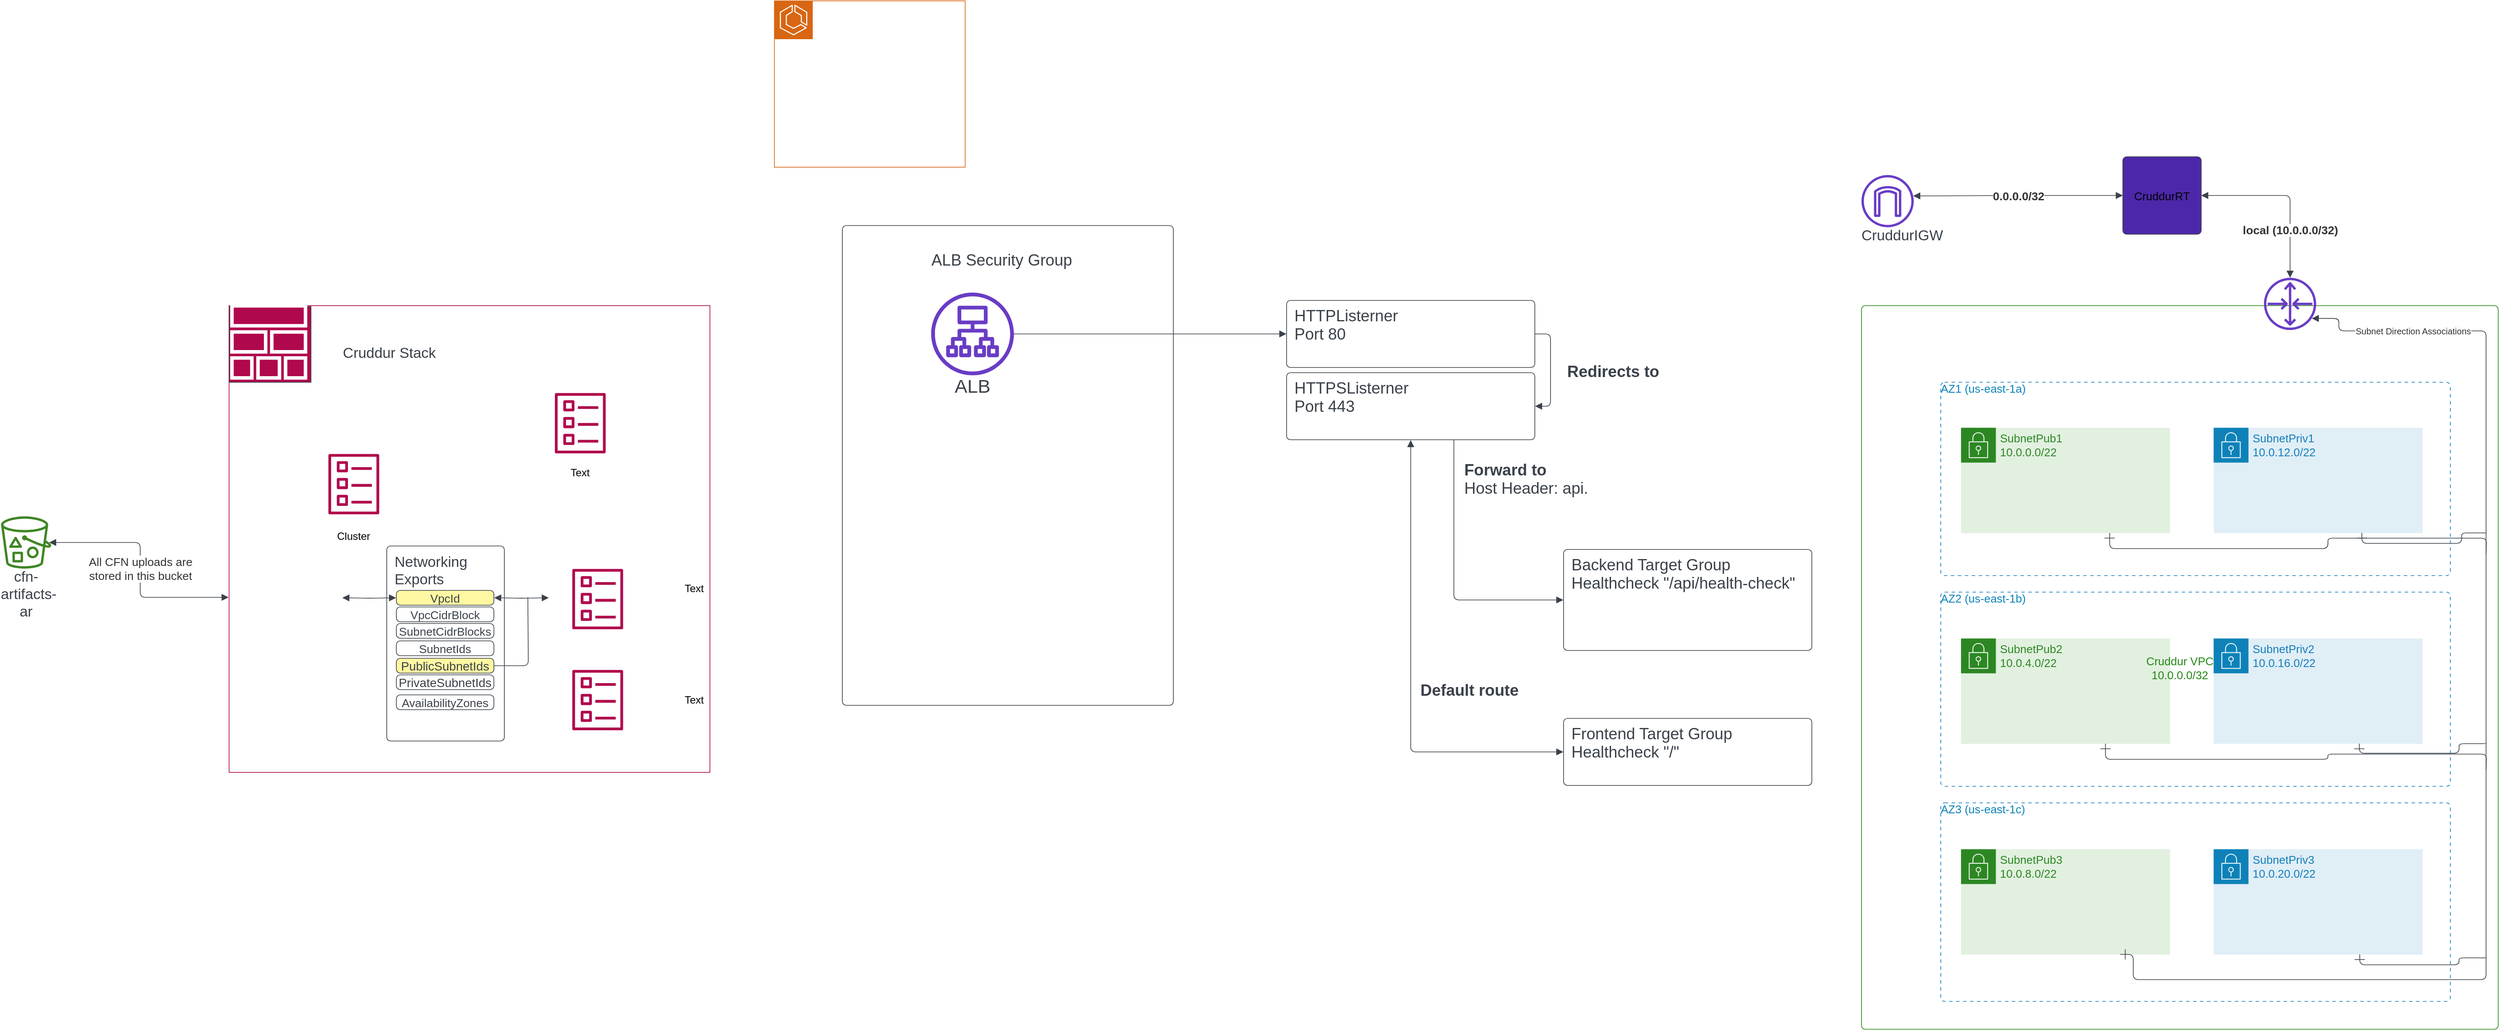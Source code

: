 <mxfile version="20.8.20" type="github">
  <diagram name="Page-1" id="DmIdj5LOLqRMzLJ2gPiF">
    <mxGraphModel dx="4213" dy="3101" grid="1" gridSize="10" guides="1" tooltips="1" connect="1" arrows="1" fold="1" page="1" pageScale="1" pageWidth="1169" pageHeight="1654" math="0" shadow="0">
      <root>
        <mxCell id="0" />
        <mxCell id="1" parent="0" />
        <mxCell id="Y5ffWVeLKaedBnNB1SG8-2" value="" style="html=1;overflow=block;blockSpacing=1;whiteSpace=wrap;fontSize=13;spacing=3.8;strokeColor=#3a414a;strokeOpacity=100;rounded=1;absoluteArcSize=1;arcSize=9;strokeWidth=0.8;lucidId=Gu1TGajPd.M8;" vertex="1" parent="1">
          <mxGeometry y="78" width="380" height="551" as="geometry" />
        </mxCell>
        <mxCell id="Y5ffWVeLKaedBnNB1SG8-3" value="" style="html=1;overflow=block;blockSpacing=1;whiteSpace=wrap;fontSize=13;spacing=9;strokeColor=#d86613;strokeOpacity=100;strokeWidth=0.8;lucidId=Tg1TGxLeuST_;" vertex="1" parent="1">
          <mxGeometry x="-78" y="-180" width="219" height="191" as="geometry" />
        </mxCell>
        <mxCell id="Y5ffWVeLKaedBnNB1SG8-4" value="" style="html=1;overflow=block;blockSpacing=1;whiteSpace=wrap;fontSize=13;spacing=3.8;strokeColor=#b0084d;strokeOpacity=100;strokeWidth=0.8;lucidId=mw0TCf-SKjKt;" vertex="1" parent="1">
          <mxGeometry x="-704" y="170" width="552" height="536" as="geometry" />
        </mxCell>
        <mxCell id="Y5ffWVeLKaedBnNB1SG8-5" value="       AZ1 (us-east-1a)" style="html=1;overflow=block;blockSpacing=1;whiteSpace=wrap;verticalAlign=top;dashed=1;dashPattern=5 5;fontColor=#0E82B8;container=1;pointerEvents=0;collapsible=0;recursiveResize=0;fontSize=13;align=left;spacing=0;strokeColor=#147eba;strokeOpacity=100;fillOpacity=0;rounded=1;absoluteArcSize=1;arcSize=9;fillColor=#ffffff;strokeWidth=0.8;lucidId=Z4ZT~RqnWNvc;" vertex="1" parent="1">
          <mxGeometry x="1261" y="258" width="585" height="222" as="geometry" />
        </mxCell>
        <mxCell id="Y5ffWVeLKaedBnNB1SG8-6" value="SubnetPub1&#xa;10.0.0.0/22" style="html=1;overflow=block;blockSpacing=1;whiteSpace=wrap;shape=mxgraph.aws4.group;grIcon=mxgraph.aws4.group_security_group;grStroke=0;verticalAlign=top;align=left;grIconSize=40;spacingLeft=45;spacingTop=5;strokeColor=#2C8723;fontColor=#2C8723;container=1;pointerEvents=0;collapsible=0;recursiveResize=0;fontSize=13;spacing=0;strokeOpacity=100;fillOpacity=13;rounded=1;absoluteArcSize=1;arcSize=9;fillColor=#248814;strokeWidth=0;lucidId=A6ZT0tNM1aIh;" vertex="1" parent="1">
          <mxGeometry x="1284" y="310" width="240" height="121" as="geometry" />
        </mxCell>
        <mxCell id="Y5ffWVeLKaedBnNB1SG8-7" value="SubnetPriv1&#xa;10.0.12.0/22" style="html=1;overflow=block;blockSpacing=1;whiteSpace=wrap;shape=mxgraph.aws4.group;grIcon=mxgraph.aws4.group_security_group;grStroke=0;verticalAlign=top;align=left;grIconSize=40;spacingLeft=45;spacingTop=5;strokeColor=#0E82B8;container=1;pointerEvents=0;collapsible=0;recursiveResize=0;fontSize=13;fontColor=#147eba;spacing=0;strokeOpacity=100;fillOpacity=13;rounded=1;absoluteArcSize=1;arcSize=9;fillColor=#147eba;strokeWidth=0;lucidId=D6ZTme_0ZaUr;" vertex="1" parent="1">
          <mxGeometry x="1574" y="310" width="240" height="121" as="geometry" />
        </mxCell>
        <mxCell id="Y5ffWVeLKaedBnNB1SG8-8" value="Cruddur VPC&#xa;10.0.0.0/32 " style="html=1;overflow=block;blockSpacing=1;whiteSpace=wrap;fontSize=13;fontColor=#248814;spacing=0;strokeColor=#248814;strokeOpacity=100;fillOpacity=0;rounded=1;absoluteArcSize=1;arcSize=9;fillColor=#ffffff;strokeWidth=0.8;container=1;pointerEvents=0;collapsible=0;recursiveResize=0;lucidId=Z_ZT-OhwxgQS;" vertex="1" parent="1">
          <mxGeometry x="1170" y="170" width="731" height="831" as="geometry" />
        </mxCell>
        <mxCell id="Y5ffWVeLKaedBnNB1SG8-9" value="       AZ2 (us-east-1b)" style="html=1;overflow=block;blockSpacing=1;whiteSpace=wrap;verticalAlign=top;dashed=1;dashPattern=5 5;fontColor=#0E82B8;container=1;pointerEvents=0;collapsible=0;recursiveResize=0;fontSize=13;align=left;spacing=0;strokeColor=#147eba;strokeOpacity=100;fillOpacity=0;rounded=1;absoluteArcSize=1;arcSize=9;fillColor=#ffffff;strokeWidth=0.8;lucidId=if0TXPkdlUMy;" vertex="1" parent="1">
          <mxGeometry x="1261" y="499" width="585" height="223" as="geometry" />
        </mxCell>
        <mxCell id="Y5ffWVeLKaedBnNB1SG8-10" value="SubnetPub2&#xa;10.0.4.0/22" style="html=1;overflow=block;blockSpacing=1;whiteSpace=wrap;shape=mxgraph.aws4.group;grIcon=mxgraph.aws4.group_security_group;grStroke=0;verticalAlign=top;align=left;grIconSize=40;spacingLeft=45;spacingTop=5;strokeColor=#2C8723;fontColor=#2C8723;container=1;pointerEvents=0;collapsible=0;recursiveResize=0;fontSize=13;spacing=0;strokeOpacity=100;fillOpacity=13;rounded=1;absoluteArcSize=1;arcSize=9;fillColor=#248814;strokeWidth=0;lucidId=if0TEgoTsi_F;" vertex="1" parent="1">
          <mxGeometry x="1284" y="552" width="240" height="121" as="geometry" />
        </mxCell>
        <mxCell id="Y5ffWVeLKaedBnNB1SG8-11" value="SubnetPriv2&#xa;10.0.16.0/22" style="html=1;overflow=block;blockSpacing=1;whiteSpace=wrap;shape=mxgraph.aws4.group;grIcon=mxgraph.aws4.group_security_group;grStroke=0;verticalAlign=top;align=left;grIconSize=40;spacingLeft=45;spacingTop=5;strokeColor=#0E82B8;container=1;pointerEvents=0;collapsible=0;recursiveResize=0;fontSize=13;fontColor=#147eba;spacing=0;strokeOpacity=100;fillOpacity=13;rounded=1;absoluteArcSize=1;arcSize=9;fillColor=#147eba;strokeWidth=0;lucidId=if0TMw7SNUd1;" vertex="1" parent="1">
          <mxGeometry x="1574" y="552" width="240" height="121" as="geometry" />
        </mxCell>
        <mxCell id="Y5ffWVeLKaedBnNB1SG8-12" value="       AZ3 (us-east-1c)" style="html=1;overflow=block;blockSpacing=1;whiteSpace=wrap;verticalAlign=top;dashed=1;dashPattern=5 5;fontColor=#0E82B8;container=1;pointerEvents=0;collapsible=0;recursiveResize=0;fontSize=13;align=left;spacing=0;strokeColor=#147eba;strokeOpacity=100;fillOpacity=0;rounded=1;absoluteArcSize=1;arcSize=9;fillColor=#ffffff;strokeWidth=0.8;lucidId=pf0TN7_UmOL7;" vertex="1" parent="1">
          <mxGeometry x="1261" y="741" width="585" height="228" as="geometry" />
        </mxCell>
        <mxCell id="Y5ffWVeLKaedBnNB1SG8-13" value="SubnetPub3&#xa;10.0.8.0/22" style="html=1;overflow=block;blockSpacing=1;whiteSpace=wrap;shape=mxgraph.aws4.group;grIcon=mxgraph.aws4.group_security_group;grStroke=0;verticalAlign=top;align=left;grIconSize=40;spacingLeft=45;spacingTop=5;strokeColor=#2C8723;fontColor=#2C8723;container=1;pointerEvents=0;collapsible=0;recursiveResize=0;fontSize=13;spacing=0;strokeOpacity=100;fillOpacity=13;rounded=1;absoluteArcSize=1;arcSize=9;fillColor=#248814;strokeWidth=0;lucidId=pf0Tl75vCmeT;" vertex="1" parent="1">
          <mxGeometry x="1284" y="794" width="240" height="121" as="geometry" />
        </mxCell>
        <mxCell id="Y5ffWVeLKaedBnNB1SG8-14" value="SubnetPriv3&#xa;10.0.20.0/22" style="html=1;overflow=block;blockSpacing=1;whiteSpace=wrap;shape=mxgraph.aws4.group;grIcon=mxgraph.aws4.group_security_group;grStroke=0;verticalAlign=top;align=left;grIconSize=40;spacingLeft=45;spacingTop=5;strokeColor=#0E82B8;container=1;pointerEvents=0;collapsible=0;recursiveResize=0;fontSize=13;fontColor=#147eba;spacing=0;strokeOpacity=100;fillOpacity=13;rounded=1;absoluteArcSize=1;arcSize=9;fillColor=#147eba;strokeWidth=0;lucidId=pf0TrG4AAMhS;" vertex="1" parent="1">
          <mxGeometry x="1574" y="794" width="240" height="121" as="geometry" />
        </mxCell>
        <mxCell id="Y5ffWVeLKaedBnNB1SG8-15" value="CruddurRT" style="html=1;overflow=block;blockSpacing=1;whiteSpace=wrap;fontSize=13;spacing=0;strokeColor=#3a414a;strokeOpacity=100;rounded=1;absoluteArcSize=1;arcSize=9;fillColor=#4D27AA;strokeWidth=0.8;lucidId=39ZTzKno2BkV;" vertex="1" parent="1">
          <mxGeometry x="1470" y="-1" width="90" height="89" as="geometry" />
        </mxCell>
        <mxCell id="Y5ffWVeLKaedBnNB1SG8-16" value="" style="html=1;overflow=block;blockSpacing=1;whiteSpace=wrap;shape=mxgraph.aws4.router;labelPosition=center;verticalLabelPosition=bottom;align=center;verticalAlign=top;pointerEvents=1;fontSize=13;spacing=0;strokeColor=#3a414a;strokeOpacity=100;rounded=1;absoluteArcSize=1;arcSize=9;fillColor=#693cc5;strokeWidth=0.8;lucidId=3-ZTYZ8C4m2f;" vertex="1" parent="1">
          <mxGeometry x="1632" y="138" width="60" height="60" as="geometry" />
        </mxCell>
        <mxCell id="Y5ffWVeLKaedBnNB1SG8-17" value="" style="html=1;jettySize=18;whiteSpace=wrap;fontSize=13;strokeColor=#3a414a;strokeOpacity=100;strokeWidth=0.8;rounded=1;arcSize=12;edgeStyle=orthogonalEdgeStyle;startArrow=block;startFill=1;endArrow=block;endFill=1;exitX=1;exitY=0.5;exitPerimeter=0;entryX=0.5;entryY=0;entryPerimeter=0;lucidId=h~ZTw6QrdE8z;" edge="1" parent="1" source="Y5ffWVeLKaedBnNB1SG8-15" target="Y5ffWVeLKaedBnNB1SG8-16">
          <mxGeometry width="100" height="100" relative="1" as="geometry">
            <Array as="points" />
          </mxGeometry>
        </mxCell>
        <mxCell id="Y5ffWVeLKaedBnNB1SG8-18" value="local (10.0.0.0/32)" style="text;html=1;resizable=0;labelBackgroundColor=default;align=center;verticalAlign=middle;fontStyle=1;fontColor=#333333;fontSize=13.3;" vertex="1" parent="Y5ffWVeLKaedBnNB1SG8-17">
          <mxGeometry x="0.433" relative="1" as="geometry" />
        </mxCell>
        <mxCell id="Y5ffWVeLKaedBnNB1SG8-19" value="CruddurIGW" style="html=1;overflow=block;blockSpacing=1;whiteSpace=wrap;shape=mxgraph.aws4.internet_gateway;labelPosition=center;verticalLabelPosition=bottom;align=center;verticalAlign=top;pointerEvents=1;fontSize=16.7;fontColor=#3a414a;spacing=0;strokeColor=#3a414a;strokeOpacity=100;rounded=1;absoluteArcSize=1;arcSize=9;fillColor=#693cc5;strokeWidth=0.8;lucidId=O~ZTAr_EYrPd;" vertex="1" parent="1">
          <mxGeometry x="1170" y="20" width="60" height="60" as="geometry" />
        </mxCell>
        <mxCell id="Y5ffWVeLKaedBnNB1SG8-20" value="" style="html=1;jettySize=18;whiteSpace=wrap;fontSize=13;strokeColor=#3a414a;strokeOpacity=100;strokeWidth=0.8;rounded=1;arcSize=12;edgeStyle=orthogonalEdgeStyle;startArrow=block;startFill=1;endArrow=block;endFill=1;exitX=0;exitY=0.5;exitPerimeter=0;entryX=0.99;entryY=0.4;entryPerimeter=0;lucidId=X~ZTACHfxG1c;" edge="1" parent="1" source="Y5ffWVeLKaedBnNB1SG8-15" target="Y5ffWVeLKaedBnNB1SG8-19">
          <mxGeometry width="100" height="100" relative="1" as="geometry">
            <Array as="points" />
          </mxGeometry>
        </mxCell>
        <mxCell id="Y5ffWVeLKaedBnNB1SG8-21" value="0.0.0.0/32" style="text;html=1;resizable=0;labelBackgroundColor=default;align=center;verticalAlign=middle;fontStyle=1;fontColor=#333333;fontSize=13.3;" vertex="1" parent="Y5ffWVeLKaedBnNB1SG8-20">
          <mxGeometry relative="1" as="geometry" />
        </mxCell>
        <mxCell id="Y5ffWVeLKaedBnNB1SG8-22" value="" style="html=1;jettySize=18;whiteSpace=wrap;fontSize=13;strokeColor=#3a414a;strokeOpacity=100;strokeWidth=0.8;rounded=1;arcSize=12;edgeStyle=orthogonalEdgeStyle;startArrow=ERone;startSize=10;endArrow=block;endFill=1;exitX=0.762;exitY=1;exitPerimeter=0;entryX=0.915;entryY=0.778;entryPerimeter=0;lucidId=0j0T1WFHOqhb;" edge="1" parent="1" source="Y5ffWVeLKaedBnNB1SG8-13" target="Y5ffWVeLKaedBnNB1SG8-16">
          <mxGeometry width="100" height="100" relative="1" as="geometry">
            <Array as="points">
              <mxPoint x="1482" y="944" />
              <mxPoint x="1887" y="944" />
              <mxPoint x="1887" y="199" />
              <mxPoint x="1718" y="199" />
              <mxPoint x="1718" y="185" />
            </Array>
          </mxGeometry>
        </mxCell>
        <mxCell id="Y5ffWVeLKaedBnNB1SG8-23" value="Subnet Direction Associations" style="text;html=1;resizable=0;labelBackgroundColor=default;align=center;verticalAlign=middle;fontColor=#333333;fontSize=10;" vertex="1" parent="Y5ffWVeLKaedBnNB1SG8-22">
          <mxGeometry x="0.815" relative="1" as="geometry" />
        </mxCell>
        <mxCell id="Y5ffWVeLKaedBnNB1SG8-24" value="" style="html=1;jettySize=18;whiteSpace=wrap;fontSize=13;strokeColor=#3a414a;strokeOpacity=100;strokeWidth=0.8;rounded=1;arcSize=12;edgeStyle=orthogonalEdgeStyle;startArrow=ERone;startSize=10;endArrow=none;exitX=0.7;exitY=1;exitPerimeter=0;lucidId=uk0TY1qM_Ws-;" edge="1" parent="1" source="Y5ffWVeLKaedBnNB1SG8-14">
          <mxGeometry width="100" height="100" relative="1" as="geometry">
            <Array as="points">
              <mxPoint x="1742" y="927" />
              <mxPoint x="1856" y="927" />
              <mxPoint x="1856" y="919" />
            </Array>
            <mxPoint x="1887" y="919" as="targetPoint" />
          </mxGeometry>
        </mxCell>
        <mxCell id="Y5ffWVeLKaedBnNB1SG8-25" value="" style="html=1;jettySize=18;whiteSpace=wrap;fontSize=13;strokeColor=#3a414a;strokeOpacity=100;strokeWidth=0.8;rounded=1;arcSize=12;edgeStyle=orthogonalEdgeStyle;startArrow=ERone;startSize=10;endArrow=none;exitX=0.698;exitY=1;exitPerimeter=0;lucidId=am0TiYnxLX_K;" edge="1" parent="1" source="Y5ffWVeLKaedBnNB1SG8-11">
          <mxGeometry width="100" height="100" relative="1" as="geometry">
            <Array as="points">
              <mxPoint x="1741" y="684" />
              <mxPoint x="1856" y="684" />
              <mxPoint x="1856" y="673" />
            </Array>
            <mxPoint x="1887" y="672" as="targetPoint" />
          </mxGeometry>
        </mxCell>
        <mxCell id="Y5ffWVeLKaedBnNB1SG8-26" value="" style="html=1;jettySize=18;whiteSpace=wrap;fontSize=13;strokeColor=#3a414a;strokeOpacity=100;strokeWidth=0.8;rounded=1;arcSize=12;edgeStyle=orthogonalEdgeStyle;startArrow=ERone;startSize=10;endArrow=none;exitX=0.71;exitY=1;exitPerimeter=0;lucidId=mm0ThXtORxJv;" edge="1" parent="1" source="Y5ffWVeLKaedBnNB1SG8-7">
          <mxGeometry width="100" height="100" relative="1" as="geometry">
            <Array as="points">
              <mxPoint x="1744" y="443" />
              <mxPoint x="1859" y="443" />
              <mxPoint x="1859" y="431" />
            </Array>
            <mxPoint x="1887" y="431" as="targetPoint" />
          </mxGeometry>
        </mxCell>
        <mxCell id="Y5ffWVeLKaedBnNB1SG8-27" value="" style="html=1;jettySize=18;whiteSpace=wrap;fontSize=13;strokeColor=#3a414a;strokeOpacity=100;strokeWidth=0.8;rounded=1;arcSize=12;edgeStyle=orthogonalEdgeStyle;startArrow=ERone;startSize=10;endArrow=none;exitX=0.712;exitY=1;exitPerimeter=0;lucidId=cn0THkkEZha1;" edge="1" parent="1" source="Y5ffWVeLKaedBnNB1SG8-6">
          <mxGeometry width="100" height="100" relative="1" as="geometry">
            <Array as="points" />
            <mxPoint x="1887" y="455" as="targetPoint" />
          </mxGeometry>
        </mxCell>
        <mxCell id="Y5ffWVeLKaedBnNB1SG8-28" value="" style="html=1;jettySize=18;whiteSpace=wrap;fontSize=13;strokeColor=#3a414a;strokeOpacity=100;strokeWidth=0.8;rounded=1;arcSize=12;edgeStyle=orthogonalEdgeStyle;startArrow=ERone;startSize=10;endArrow=none;exitX=0.692;exitY=1;exitPerimeter=0;lucidId=In0Tjv0NjC70;" edge="1" parent="1" source="Y5ffWVeLKaedBnNB1SG8-10">
          <mxGeometry width="100" height="100" relative="1" as="geometry">
            <Array as="points" />
            <mxPoint x="1887" y="703" as="targetPoint" />
          </mxGeometry>
        </mxCell>
        <mxCell id="Y5ffWVeLKaedBnNB1SG8-31" value="Cruddur Stack" style="html=1;overflow=block;blockSpacing=1;whiteSpace=wrap;fontSize=16.7;fontColor=#3a414a;spacing=3.8;strokeOpacity=0;fillOpacity=0;rounded=1;absoluteArcSize=1;arcSize=9;fillColor=#ffffff;strokeWidth=0.8;lucidId=dE0TspO_Agiy;" vertex="1" parent="1">
          <mxGeometry x="-610" y="202" width="180" height="45" as="geometry" />
        </mxCell>
        <mxCell id="Y5ffWVeLKaedBnNB1SG8-34" value="cfn-artifacts-ar" style="html=1;overflow=block;blockSpacing=1;whiteSpace=wrap;shape=mxgraph.aws4.bucket_with_objects;labelPosition=center;verticalLabelPosition=bottom;align=center;verticalAlign=top;pointerEvents=1;fontSize=16.7;fontColor=#3a414a;spacing=0;strokeColor=#3a414a;strokeOpacity=100;rounded=1;absoluteArcSize=1;arcSize=9;fillColor=#3f8624;strokeWidth=0.8;lucidId=dI0Tzxsv~msY;" vertex="1" parent="1">
          <mxGeometry x="-966" y="412" width="58" height="60" as="geometry" />
        </mxCell>
        <mxCell id="Y5ffWVeLKaedBnNB1SG8-35" value="" style="html=1;jettySize=18;whiteSpace=wrap;fontSize=13;strokeColor=#3a414a;strokeOpacity=100;strokeWidth=0.8;rounded=1;arcSize=12;edgeStyle=orthogonalEdgeStyle;startArrow=block;startFill=1;endArrow=block;endFill=1;exitX=0.958;exitY=0.5;exitPerimeter=0;entryX=-0.001;entryY=0.625;entryPerimeter=0;lucidId=yI0TNxTwH4DH;" edge="1" parent="1" source="Y5ffWVeLKaedBnNB1SG8-34" target="Y5ffWVeLKaedBnNB1SG8-4">
          <mxGeometry width="100" height="100" relative="1" as="geometry">
            <Array as="points" />
          </mxGeometry>
        </mxCell>
        <mxCell id="Y5ffWVeLKaedBnNB1SG8-36" value="All CFN uploads are&#xa;stored in this bucket" style="text;html=1;resizable=0;labelBackgroundColor=default;align=center;verticalAlign=middle;fontColor=#333333;fontSize=13.3;" vertex="1" parent="Y5ffWVeLKaedBnNB1SG8-35">
          <mxGeometry relative="1" as="geometry" />
        </mxCell>
        <mxCell id="Y5ffWVeLKaedBnNB1SG8-37" value="" style="group;dropTarget=0;pointerEvents=0;" vertex="1" parent="1">
          <mxGeometry x="-610" y="446" width="306" height="224" as="geometry" />
        </mxCell>
        <mxCell id="Y5ffWVeLKaedBnNB1SG8-38" value="Networking Exports" style="html=1;overflow=block;blockSpacing=1;whiteSpace=wrap;fontSize=16.7;fontColor=#3a414a;align=left;spacing=9;verticalAlign=top;strokeColor=#3a414a;strokeOpacity=100;rounded=1;absoluteArcSize=1;arcSize=9;strokeWidth=0.8;lucidId=A80ToU6WK9eq;" vertex="1" parent="Y5ffWVeLKaedBnNB1SG8-37">
          <mxGeometry x="87" width="135" height="224" as="geometry" />
        </mxCell>
        <mxCell id="Y5ffWVeLKaedBnNB1SG8-41" value="VpcCidrBlock" style="html=1;overflow=block;blockSpacing=1;whiteSpace=wrap;fontSize=13.3;fontColor=#3a414a;spacing=0;strokeColor=#3a414a;strokeOpacity=100;rounded=1;absoluteArcSize=1;arcSize=9;strokeWidth=0.8;lucidId=7L0TkX8M1S7Z;" vertex="1" parent="Y5ffWVeLKaedBnNB1SG8-37">
          <mxGeometry x="98" y="70" width="112" height="17" as="geometry" />
        </mxCell>
        <mxCell id="Y5ffWVeLKaedBnNB1SG8-42" value="SubnetCidrBlocks" style="html=1;overflow=block;blockSpacing=1;whiteSpace=wrap;fontSize=13.3;fontColor=#3a414a;spacing=0;strokeColor=#3a414a;strokeOpacity=100;rounded=1;absoluteArcSize=1;arcSize=9;strokeWidth=0.8;lucidId=9L0T8~TS0tZD;" vertex="1" parent="Y5ffWVeLKaedBnNB1SG8-37">
          <mxGeometry x="98" y="89" width="112" height="17" as="geometry" />
        </mxCell>
        <mxCell id="Y5ffWVeLKaedBnNB1SG8-43" value="PublicSubnetIds" style="html=1;overflow=block;blockSpacing=1;whiteSpace=wrap;fontSize=14;fontColor=#3a414a;spacing=0;strokeColor=#3a414a;strokeOpacity=100;fillOpacity=100;rounded=1;absoluteArcSize=1;arcSize=9;fillColor=#fff7a1;strokeWidth=0.8;lucidId=aM0T7n-Lwh~_;" vertex="1" parent="Y5ffWVeLKaedBnNB1SG8-37">
          <mxGeometry x="98" y="129" width="112" height="17" as="geometry" />
        </mxCell>
        <mxCell id="Y5ffWVeLKaedBnNB1SG8-44" value="SubnetIds" style="html=1;overflow=block;blockSpacing=1;whiteSpace=wrap;fontSize=13.3;fontColor=#3a414a;spacing=0;strokeColor=#3a414a;strokeOpacity=100;rounded=1;absoluteArcSize=1;arcSize=9;strokeWidth=0.8;lucidId=5O0TtLe9554C;" vertex="1" parent="Y5ffWVeLKaedBnNB1SG8-37">
          <mxGeometry x="98" y="109" width="112" height="17" as="geometry" />
        </mxCell>
        <mxCell id="Y5ffWVeLKaedBnNB1SG8-45" value="VpcId" style="html=1;overflow=block;blockSpacing=1;whiteSpace=wrap;fontSize=13.3;fontColor=#3a414a;spacing=0;strokeColor=#3a414a;strokeOpacity=100;fillOpacity=100;rounded=1;absoluteArcSize=1;arcSize=9;fillColor=#fff7a1;strokeWidth=0.8;lucidId=dP0TKXAvNs3V;" vertex="1" parent="Y5ffWVeLKaedBnNB1SG8-37">
          <mxGeometry x="98" y="51" width="112" height="17" as="geometry" />
        </mxCell>
        <mxCell id="Y5ffWVeLKaedBnNB1SG8-46" value="PrivateSubnetIds" style="html=1;overflow=block;blockSpacing=1;whiteSpace=wrap;fontSize=14;fontColor=#3a414a;spacing=0;strokeColor=#3a414a;strokeOpacity=100;rounded=1;absoluteArcSize=1;arcSize=9;strokeWidth=0.8;lucidId=xb1TEO2NR7rC;" vertex="1" parent="Y5ffWVeLKaedBnNB1SG8-37">
          <mxGeometry x="98" y="148" width="112" height="17" as="geometry" />
        </mxCell>
        <mxCell id="Y5ffWVeLKaedBnNB1SG8-47" value="AvailabilityZones" style="html=1;overflow=block;blockSpacing=1;whiteSpace=wrap;fontSize=13.3;fontColor=#3a414a;spacing=0;strokeColor=#3a414a;strokeOpacity=100;rounded=1;absoluteArcSize=1;arcSize=9;strokeWidth=0.8;lucidId=Cb1TjHKciOx0;" vertex="1" parent="Y5ffWVeLKaedBnNB1SG8-37">
          <mxGeometry x="98" y="171" width="112" height="17" as="geometry" />
        </mxCell>
        <mxCell id="Y5ffWVeLKaedBnNB1SG8-48" value="" style="html=1;jettySize=18;whiteSpace=wrap;fontSize=13;strokeColor=#3a414a;strokeOpacity=100;strokeWidth=0.8;rounded=1;arcSize=12;edgeStyle=orthogonalEdgeStyle;startArrow=block;startFill=1;endArrow=block;endFill=1;exitX=1;exitY=0.5;exitPerimeter=0;entryX=-0.003;entryY=0.5;entryPerimeter=0;lucidId=WX0TaIPggkP6;" edge="1" parent="Y5ffWVeLKaedBnNB1SG8-37" target="Y5ffWVeLKaedBnNB1SG8-45">
          <mxGeometry width="100" height="100" relative="1" as="geometry">
            <Array as="points" />
            <mxPoint x="36" y="59.5" as="sourcePoint" />
          </mxGeometry>
        </mxCell>
        <mxCell id="Y5ffWVeLKaedBnNB1SG8-49" value="" style="html=1;jettySize=18;whiteSpace=wrap;fontSize=13;strokeColor=#3a414a;strokeOpacity=100;strokeWidth=0.8;rounded=1;arcSize=12;edgeStyle=orthogonalEdgeStyle;startArrow=block;startFill=1;endArrow=block;endFill=1;exitX=0;exitY=0.5;exitPerimeter=0;entryX=1.003;entryY=0.5;entryPerimeter=0;lucidId=5X0TQjPlyJ.j;" edge="1" parent="Y5ffWVeLKaedBnNB1SG8-37" target="Y5ffWVeLKaedBnNB1SG8-45">
          <mxGeometry width="100" height="100" relative="1" as="geometry">
            <Array as="points" />
            <mxPoint x="273" y="59.5" as="sourcePoint" />
          </mxGeometry>
        </mxCell>
        <mxCell id="Y5ffWVeLKaedBnNB1SG8-50" value="" style="html=1;jettySize=18;whiteSpace=wrap;fontSize=13;strokeColor=#3a414a;strokeOpacity=100;strokeWidth=0.8;rounded=1;arcSize=12;edgeStyle=orthogonalEdgeStyle;startArrow=none;endArrow=none;exitX=1.003;exitY=0.5;exitPerimeter=0;lucidId=Nd1TKQJoeuX1;" edge="1" parent="Y5ffWVeLKaedBnNB1SG8-37" source="Y5ffWVeLKaedBnNB1SG8-43">
          <mxGeometry width="100" height="100" relative="1" as="geometry">
            <Array as="points" />
            <mxPoint x="249" y="59" as="targetPoint" />
          </mxGeometry>
        </mxCell>
        <mxCell id="Y5ffWVeLKaedBnNB1SG8-51" value="" style="html=1;overflow=block;blockSpacing=1;whiteSpace=wrap;shape=mxgraph.aws4.resourceIcon;resIcon=mxgraph.aws4.ecs;verticalLabelPosition=bottom;align=center;verticalAlign=top;strokeColor=#ffffff;pointerEvents=1;fontSize=13;spacing=0;strokeOpacity=100;rounded=1;absoluteArcSize=1;arcSize=9;fillColor=#d86613;strokeWidth=0.8;lucidId=wg1THyplZPJS;" vertex="1" parent="1">
          <mxGeometry x="-78" y="-180" width="44" height="44" as="geometry" />
        </mxCell>
        <mxCell id="Y5ffWVeLKaedBnNB1SG8-52" value="&lt;div style=&quot;display: flex; justify-content: flex-start; text-align: left; align-items: baseline; font-size: 0; line-height: 1.25;margin-top: -2px;&quot;&gt;&lt;span&gt;&lt;span style=&quot;font-size:18.3px;color:#3a414a;&quot;&gt;HTTPListerner&#xa;&lt;/span&gt;&lt;/span&gt;&lt;/div&gt;&lt;div style=&quot;display: flex; justify-content: flex-start; text-align: left; align-items: baseline; font-size: 0; line-height: 1.25;margin-top: -2px;&quot;&gt;&lt;span&gt;&lt;span style=&quot;font-size:18.3px;color:#3a414a;&quot;&gt;Port 80&lt;/span&gt;&lt;/span&gt;&lt;/div&gt;" style="html=1;overflow=block;blockSpacing=1;whiteSpace=wrap;fontSize=13;spacing=9;verticalAlign=top;strokeColor=#3a414a;strokeOpacity=100;rounded=1;absoluteArcSize=1;arcSize=9;strokeWidth=0.8;lucidId=to1TdnFgJkd1;" vertex="1" parent="1">
          <mxGeometry x="510" y="164" width="285" height="77" as="geometry" />
        </mxCell>
        <mxCell id="Y5ffWVeLKaedBnNB1SG8-53" value="&lt;div style=&quot;display: flex; justify-content: flex-start; text-align: left; align-items: baseline; font-size: 0; line-height: 1.25;margin-top: -2px;&quot;&gt;&lt;span&gt;&lt;span style=&quot;font-size:18.3px;color:#3a414a;&quot;&gt;HTTPSListerner&#xa;&lt;/span&gt;&lt;/span&gt;&lt;/div&gt;&lt;div style=&quot;display: flex; justify-content: flex-start; text-align: left; align-items: baseline; font-size: 0; line-height: 1.25;margin-top: -2px;&quot;&gt;&lt;span&gt;&lt;span style=&quot;font-size:18.3px;color:#3a414a;&quot;&gt;Port 443&lt;/span&gt;&lt;/span&gt;&lt;/div&gt;" style="html=1;overflow=block;blockSpacing=1;whiteSpace=wrap;fontSize=13;spacing=9;verticalAlign=top;strokeColor=#3a414a;strokeOpacity=100;rounded=1;absoluteArcSize=1;arcSize=9;strokeWidth=0.8;lucidId=mp1TPzRQjrfS;" vertex="1" parent="1">
          <mxGeometry x="510" y="247" width="285" height="77" as="geometry" />
        </mxCell>
        <mxCell id="Y5ffWVeLKaedBnNB1SG8-54" value="" style="html=1;jettySize=18;whiteSpace=wrap;fontSize=13;strokeColor=#3a414a;strokeOpacity=100;strokeWidth=0.8;rounded=1;arcSize=12;edgeStyle=orthogonalEdgeStyle;startArrow=none;endArrow=block;endFill=1;exitX=1.001;exitY=0.5;exitPerimeter=0;entryX=1.001;entryY=0.5;entryPerimeter=0;lucidId=Jp1THk_QCc7.;" edge="1" parent="1" source="Y5ffWVeLKaedBnNB1SG8-52" target="Y5ffWVeLKaedBnNB1SG8-53">
          <mxGeometry width="100" height="100" relative="1" as="geometry">
            <Array as="points" />
          </mxGeometry>
        </mxCell>
        <mxCell id="Y5ffWVeLKaedBnNB1SG8-55" value="Redirects to" style="html=1;overflow=block;blockSpacing=1;whiteSpace=wrap;fontSize=18.3;fontColor=#3a414a;fontStyle=1;spacing=3.8;strokeOpacity=0;fillOpacity=0;rounded=1;absoluteArcSize=1;arcSize=9;fillColor=#ffffff;strokeWidth=0.8;lucidId=4p1TsErLXbFY;" vertex="1" parent="1">
          <mxGeometry x="795" y="222" width="180" height="45" as="geometry" />
        </mxCell>
        <mxCell id="Y5ffWVeLKaedBnNB1SG8-56" value="&lt;div style=&quot;display: flex; justify-content: flex-start; text-align: left; align-items: baseline; font-size: 0; line-height: 1.25;margin-top: -2px;&quot;&gt;&lt;span&gt;&lt;span style=&quot;font-size:18.3px;color:#3a414a;&quot;&gt;Backend Target Group&#xa;&lt;/span&gt;&lt;/span&gt;&lt;/div&gt;&lt;div style=&quot;display: flex; justify-content: flex-start; text-align: left; align-items: baseline; font-size: 0; line-height: 1.25;margin-top: -2px;&quot;&gt;&lt;span&gt;&lt;span style=&quot;font-size:18.3px;color:#3a414a;&quot;&gt;Healthcheck &quot;/api/health-check&quot;&lt;/span&gt;&lt;/span&gt;&lt;/div&gt;" style="html=1;overflow=block;blockSpacing=1;whiteSpace=wrap;fontSize=13;spacing=9;verticalAlign=top;strokeColor=#3a414a;strokeOpacity=100;rounded=1;absoluteArcSize=1;arcSize=9;strokeWidth=0.8;lucidId=rq1TCmNzaplq;" vertex="1" parent="1">
          <mxGeometry x="828" y="450" width="285" height="116" as="geometry" />
        </mxCell>
        <mxCell id="Y5ffWVeLKaedBnNB1SG8-57" value="&lt;div style=&quot;display: flex; justify-content: flex-start; text-align: left; align-items: baseline; font-size: 0; line-height: 1.25;margin-top: -2px;&quot;&gt;&lt;span&gt;&lt;span style=&quot;font-size:18.3px;color:#3a414a;&quot;&gt;Frontend Target Group&#xa;&lt;/span&gt;&lt;/span&gt;&lt;/div&gt;&lt;div style=&quot;display: flex; justify-content: flex-start; text-align: left; align-items: baseline; font-size: 0; line-height: 1.25;margin-top: -2px;&quot;&gt;&lt;span&gt;&lt;span style=&quot;font-size:18.3px;color:#3a414a;&quot;&gt;Healthcheck &quot;/&quot;&lt;/span&gt;&lt;/span&gt;&lt;/div&gt;" style="html=1;overflow=block;blockSpacing=1;whiteSpace=wrap;fontSize=13;spacing=9;verticalAlign=top;strokeColor=#3a414a;strokeOpacity=100;rounded=1;absoluteArcSize=1;arcSize=9;strokeWidth=0.8;lucidId=rq1TJoDe7SLl;" vertex="1" parent="1">
          <mxGeometry x="828" y="644" width="285" height="77" as="geometry" />
        </mxCell>
        <mxCell id="Y5ffWVeLKaedBnNB1SG8-58" value="" style="html=1;jettySize=18;whiteSpace=wrap;fontSize=13;strokeColor=#3a414a;strokeOpacity=100;strokeWidth=0.8;rounded=1;arcSize=12;edgeStyle=orthogonalEdgeStyle;startArrow=block;startFill=1;endArrow=block;endFill=1;exitX=0.5;exitY=1.005;exitPerimeter=0;entryX=-0.001;entryY=0.5;entryPerimeter=0;lucidId=Bq1Tb58wDm-E;" edge="1" parent="1" source="Y5ffWVeLKaedBnNB1SG8-53" target="Y5ffWVeLKaedBnNB1SG8-57">
          <mxGeometry width="100" height="100" relative="1" as="geometry">
            <Array as="points" />
          </mxGeometry>
        </mxCell>
        <mxCell id="Y5ffWVeLKaedBnNB1SG8-59" value="" style="html=1;jettySize=18;whiteSpace=wrap;fontSize=13;strokeColor=#3a414a;strokeOpacity=100;strokeWidth=0.8;rounded=1;arcSize=12;edgeStyle=orthogonalEdgeStyle;startArrow=none;endArrow=block;endFill=1;exitX=0.674;exitY=1.005;exitPerimeter=0;entryX=-0.001;entryY=0.5;entryPerimeter=0;lucidId=Gq1Takwi7JNx;" edge="1" parent="1" source="Y5ffWVeLKaedBnNB1SG8-53" target="Y5ffWVeLKaedBnNB1SG8-56">
          <mxGeometry width="100" height="100" relative="1" as="geometry">
            <Array as="points" />
          </mxGeometry>
        </mxCell>
        <mxCell id="Y5ffWVeLKaedBnNB1SG8-60" value="&lt;div style=&quot;display: flex; justify-content: flex-start; text-align: left; align-items: baseline; font-size: 0; line-height: 1.25;margin-top: -2px;&quot;&gt;&lt;span&gt;&lt;span style=&quot;font-size:18.3px;color:#3a414a;font-weight: bold;&quot;&gt;Forward to&#xa;&lt;/span&gt;&lt;/span&gt;&lt;/div&gt;&lt;div style=&quot;display: flex; justify-content: flex-start; text-align: left; align-items: baseline; font-size: 0; line-height: 1.25;margin-top: -2px;&quot;&gt;&lt;span&gt;&lt;span style=&quot;font-size:18.3px;color:#3a414a;&quot;&gt;&lt;span style=&quot;font-size:18.3px;color:#3a414a;&quot;&gt;Host Header: api.&lt;/span&gt;&lt;/span&gt;&lt;/span&gt;&lt;/div&gt;" style="html=1;overflow=block;blockSpacing=1;whiteSpace=wrap;fontSize=13;spacing=3.8;verticalAlign=top;strokeOpacity=0;fillOpacity=0;rounded=1;absoluteArcSize=1;arcSize=9;fillColor=#ffffff;strokeWidth=0.8;lucidId=Xq1TwTQ4jBMf;" vertex="1" parent="1">
          <mxGeometry x="711" y="347" width="180" height="52" as="geometry" />
        </mxCell>
        <mxCell id="Y5ffWVeLKaedBnNB1SG8-61" value="Default route" style="html=1;overflow=block;blockSpacing=1;whiteSpace=wrap;fontSize=18.3;fontColor=#3a414a;fontStyle=1;spacing=3.8;strokeOpacity=0;fillOpacity=0;rounded=1;absoluteArcSize=1;arcSize=9;fillColor=#ffffff;strokeWidth=0.8;lucidId=2q1TMY3O_R2z;" vertex="1" parent="1">
          <mxGeometry x="630" y="588" width="180" height="45" as="geometry" />
        </mxCell>
        <mxCell id="Y5ffWVeLKaedBnNB1SG8-62" value="ALB" style="html=1;overflow=block;blockSpacing=1;whiteSpace=wrap;shape=mxgraph.aws4.application_load_balancer;labelPosition=center;verticalLabelPosition=bottom;align=center;verticalAlign=top;pointerEvents=1;fontSize=21.7;fontColor=#3a414a;spacing=0;strokeColor=#3a414a;strokeOpacity=100;rounded=1;absoluteArcSize=1;arcSize=9;fillColor=#693cc5;strokeWidth=0.8;lucidId=6t1THYGJJjmS;" vertex="1" parent="1">
          <mxGeometry x="102" y="155" width="95" height="95" as="geometry" />
        </mxCell>
        <mxCell id="Y5ffWVeLKaedBnNB1SG8-63" value="ALB Security Group" style="html=1;overflow=block;blockSpacing=1;whiteSpace=wrap;fontSize=18.3;fontColor=#3a414a;spacing=3.8;strokeOpacity=0;fillOpacity=0;rounded=1;absoluteArcSize=1;arcSize=9;fillColor=#ffffff;strokeWidth=0.8;lucidId=hu1TetaForTg;" vertex="1" parent="1">
          <mxGeometry x="93" y="89" width="180" height="56" as="geometry" />
        </mxCell>
        <mxCell id="Y5ffWVeLKaedBnNB1SG8-64" value="" style="html=1;jettySize=18;whiteSpace=wrap;fontSize=13;strokeColor=#3a414a;strokeOpacity=100;strokeWidth=0.8;rounded=1;arcSize=12;edgeStyle=orthogonalEdgeStyle;startArrow=none;endArrow=block;endFill=1;exitX=1;exitY=0.5;exitPerimeter=0;entryX=-0.001;entryY=0.5;entryPerimeter=0;lucidId=sv1T6VxAgdyx;" edge="1" parent="1" source="Y5ffWVeLKaedBnNB1SG8-62" target="Y5ffWVeLKaedBnNB1SG8-52">
          <mxGeometry width="100" height="100" relative="1" as="geometry">
            <Array as="points" />
          </mxGeometry>
        </mxCell>
        <mxCell id="Y5ffWVeLKaedBnNB1SG8-65" value="" style="html=1;overflow=block;blockSpacing=1;whiteSpace=wrap;fontSize=13;spacing=9;strokeColor=#3a414a;strokeOpacity=100;fillOpacity=100;fillColor=#b0084d;strokeWidth=0.8;lucidId=Ux0TUwAn13kx;container=1;collapsible=0;" vertex="1" parent="1">
          <mxGeometry x="-704" y="171" width="94" height="87.0" as="geometry" />
        </mxCell>
        <mxCell id="Y5ffWVeLKaedBnNB1SG8-72" value="" style="sketch=0;outlineConnect=0;fontColor=#232F3E;gradientColor=none;fillColor=#FFFFFF;strokeColor=#FFFFFF;dashed=0;verticalLabelPosition=bottom;verticalAlign=top;align=center;html=1;fontSize=12;fontStyle=0;aspect=fixed;pointerEvents=1;shape=mxgraph.aws4.stack;" vertex="1" parent="Y5ffWVeLKaedBnNB1SG8-65">
          <mxGeometry x="1" y="-2.72" width="89" height="86.72" as="geometry" />
        </mxCell>
        <mxCell id="Y5ffWVeLKaedBnNB1SG8-74" value="" style="sketch=0;outlineConnect=0;fontColor=#232F3E;gradientColor=none;fillColor=#B0084D;strokeColor=none;dashed=0;verticalLabelPosition=bottom;verticalAlign=top;align=center;html=1;fontSize=12;fontStyle=0;aspect=fixed;pointerEvents=1;shape=mxgraph.aws4.template;" vertex="1" parent="1">
          <mxGeometry x="-590" y="340" width="58.33" height="70" as="geometry" />
        </mxCell>
        <mxCell id="Y5ffWVeLKaedBnNB1SG8-79" value="" style="sketch=0;outlineConnect=0;fontColor=#232F3E;gradientColor=none;fillColor=#B0084D;strokeColor=none;dashed=0;verticalLabelPosition=bottom;verticalAlign=top;align=center;html=1;fontSize=12;fontStyle=0;aspect=fixed;pointerEvents=1;shape=mxgraph.aws4.template;" vertex="1" parent="1">
          <mxGeometry x="-330" y="270" width="58.33" height="70" as="geometry" />
        </mxCell>
        <mxCell id="Y5ffWVeLKaedBnNB1SG8-80" value="" style="sketch=0;outlineConnect=0;fontColor=#232F3E;gradientColor=none;fillColor=#B0084D;strokeColor=none;dashed=0;verticalLabelPosition=bottom;verticalAlign=top;align=center;html=1;fontSize=12;fontStyle=0;aspect=fixed;pointerEvents=1;shape=mxgraph.aws4.template;" vertex="1" parent="1">
          <mxGeometry x="-310" y="472" width="58.33" height="70" as="geometry" />
        </mxCell>
        <mxCell id="Y5ffWVeLKaedBnNB1SG8-81" value="" style="sketch=0;outlineConnect=0;fontColor=#232F3E;gradientColor=none;fillColor=#B0084D;strokeColor=none;dashed=0;verticalLabelPosition=bottom;verticalAlign=top;align=center;html=1;fontSize=12;fontStyle=0;aspect=fixed;pointerEvents=1;shape=mxgraph.aws4.template;" vertex="1" parent="1">
          <mxGeometry x="-310" y="588" width="58.33" height="70" as="geometry" />
        </mxCell>
        <mxCell id="Y5ffWVeLKaedBnNB1SG8-82" value="Text" style="text;strokeColor=none;align=center;fillColor=none;html=1;verticalAlign=middle;whiteSpace=wrap;rounded=0;" vertex="1" parent="1">
          <mxGeometry x="-360.83" y="347" width="120" height="30" as="geometry" />
        </mxCell>
        <mxCell id="Y5ffWVeLKaedBnNB1SG8-83" value="Cluster" style="text;strokeColor=none;align=center;fillColor=none;html=1;verticalAlign=middle;whiteSpace=wrap;rounded=0;" vertex="1" parent="1">
          <mxGeometry x="-620.84" y="420" width="120" height="30" as="geometry" />
        </mxCell>
        <mxCell id="Y5ffWVeLKaedBnNB1SG8-84" value="Text" style="text;strokeColor=none;align=center;fillColor=none;html=1;verticalAlign=middle;whiteSpace=wrap;rounded=0;" vertex="1" parent="1">
          <mxGeometry x="-230" y="480" width="120" height="30" as="geometry" />
        </mxCell>
        <mxCell id="Y5ffWVeLKaedBnNB1SG8-85" value="Text" style="text;strokeColor=none;align=center;fillColor=none;html=1;verticalAlign=middle;whiteSpace=wrap;rounded=0;" vertex="1" parent="1">
          <mxGeometry x="-230" y="608" width="120" height="30" as="geometry" />
        </mxCell>
      </root>
    </mxGraphModel>
  </diagram>
</mxfile>

